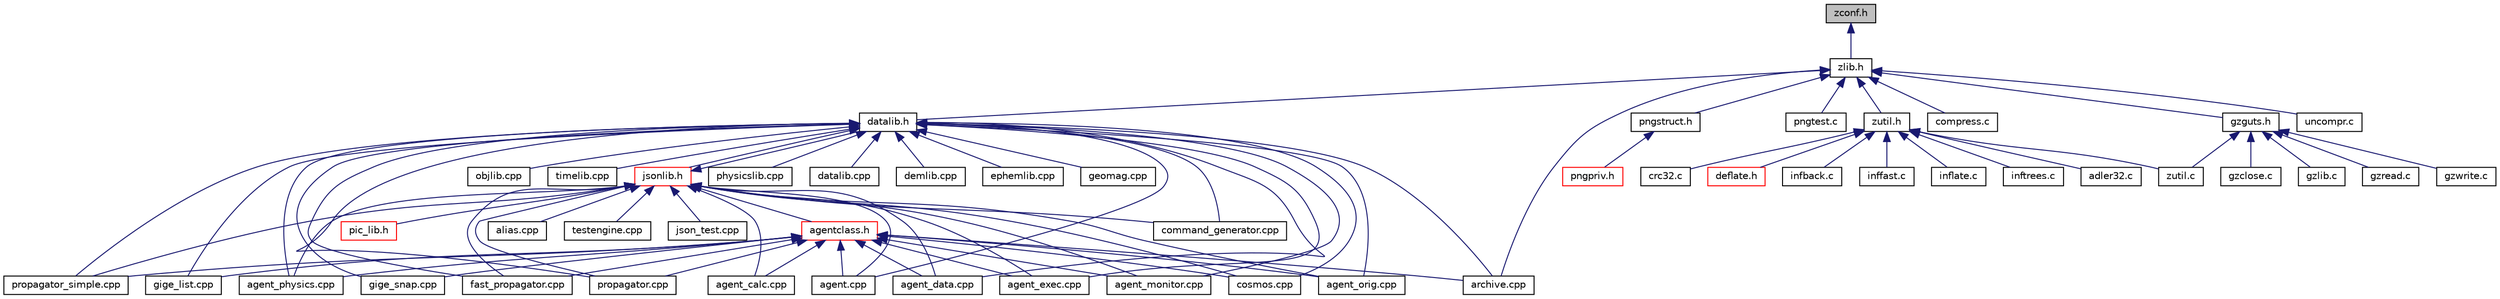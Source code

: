 digraph "zconf.h"
{
 // INTERACTIVE_SVG=YES
  edge [fontname="Helvetica",fontsize="10",labelfontname="Helvetica",labelfontsize="10"];
  node [fontname="Helvetica",fontsize="10",shape=record];
  Node3 [label="zconf.h",height=0.2,width=0.4,color="black", fillcolor="grey75", style="filled", fontcolor="black"];
  Node3 -> Node4 [dir="back",color="midnightblue",fontsize="10",style="solid",fontname="Helvetica"];
  Node4 [label="zlib.h",height=0.2,width=0.4,color="black", fillcolor="white", style="filled",URL="$zlib_8h.html"];
  Node4 -> Node5 [dir="back",color="midnightblue",fontsize="10",style="solid",fontname="Helvetica"];
  Node5 [label="datalib.h",height=0.2,width=0.4,color="black", fillcolor="white", style="filled",URL="$datalib_8h.html",tooltip="Data Management header file. "];
  Node5 -> Node6 [dir="back",color="midnightblue",fontsize="10",style="solid",fontname="Helvetica"];
  Node6 [label="propagator_simple.cpp",height=0.2,width=0.4,color="black", fillcolor="white", style="filled",URL="$propagator__simple_8cpp.html"];
  Node5 -> Node7 [dir="back",color="midnightblue",fontsize="10",style="solid",fontname="Helvetica"];
  Node7 [label="physicslib.cpp",height=0.2,width=0.4,color="black", fillcolor="white", style="filled",URL="$physicslib_8cpp.html"];
  Node5 -> Node8 [dir="back",color="midnightblue",fontsize="10",style="solid",fontname="Helvetica"];
  Node8 [label="datalib.cpp",height=0.2,width=0.4,color="black", fillcolor="white", style="filled",URL="$datalib_8cpp.html",tooltip="Data support functions. "];
  Node5 -> Node9 [dir="back",color="midnightblue",fontsize="10",style="solid",fontname="Helvetica"];
  Node9 [label="demlib.cpp",height=0.2,width=0.4,color="black", fillcolor="white", style="filled",URL="$demlib_8cpp.html"];
  Node5 -> Node10 [dir="back",color="midnightblue",fontsize="10",style="solid",fontname="Helvetica"];
  Node10 [label="ephemlib.cpp",height=0.2,width=0.4,color="black", fillcolor="white", style="filled",URL="$ephemlib_8cpp.html",tooltip="Ephemeris library source file. "];
  Node5 -> Node11 [dir="back",color="midnightblue",fontsize="10",style="solid",fontname="Helvetica"];
  Node11 [label="geomag.cpp",height=0.2,width=0.4,color="black", fillcolor="white", style="filled",URL="$geomag_8cpp.html"];
  Node5 -> Node12 [dir="back",color="midnightblue",fontsize="10",style="solid",fontname="Helvetica"];
  Node12 [label="jsonlib.h",height=0.2,width=0.4,color="red", fillcolor="white", style="filled",URL="$jsonlib_8h.html",tooltip="JSON Support definitions. "];
  Node12 -> Node13 [dir="back",color="midnightblue",fontsize="10",style="solid",fontname="Helvetica"];
  Node13 [label="agent_calc.cpp",height=0.2,width=0.4,color="black", fillcolor="white", style="filled",URL="$agent__calc_8cpp.html",tooltip="Demonstration calculator Agent. "];
  Node12 -> Node14 [dir="back",color="midnightblue",fontsize="10",style="solid",fontname="Helvetica"];
  Node14 [label="alias.cpp",height=0.2,width=0.4,color="black", fillcolor="white", style="filled",URL="$alias_8cpp.html",tooltip="Example to demonstrate use of cosmos namespace aliases Follow this tutorial for more information tuto..."];
  Node12 -> Node6 [dir="back",color="midnightblue",fontsize="10",style="solid",fontname="Helvetica"];
  Node12 -> Node15 [dir="back",color="midnightblue",fontsize="10",style="solid",fontname="Helvetica"];
  Node15 [label="testengine.cpp",height=0.2,width=0.4,color="black", fillcolor="white", style="filled",URL="$testengine_8cpp.html",tooltip="Command line simulator. "];
  Node12 -> Node16 [dir="back",color="midnightblue",fontsize="10",style="solid",fontname="Helvetica"];
  Node16 [label="json_test.cpp",height=0.2,width=0.4,color="black", fillcolor="white", style="filled",URL="$json__test_8cpp.html"];
  Node12 -> Node17 [dir="back",color="midnightblue",fontsize="10",style="solid",fontname="Helvetica"];
  Node17 [label="agentclass.h",height=0.2,width=0.4,color="red", fillcolor="white", style="filled",URL="$agentclass_8h.html",tooltip="Agent Server and Client header file. "];
  Node17 -> Node13 [dir="back",color="midnightblue",fontsize="10",style="solid",fontname="Helvetica"];
  Node17 -> Node6 [dir="back",color="midnightblue",fontsize="10",style="solid",fontname="Helvetica"];
  Node17 -> Node38 [dir="back",color="midnightblue",fontsize="10",style="solid",fontname="Helvetica"];
  Node38 [label="agent.cpp",height=0.2,width=0.4,color="black", fillcolor="white", style="filled",URL="$agent_8cpp.html",tooltip="Agent control program source. "];
  Node17 -> Node40 [dir="back",color="midnightblue",fontsize="10",style="solid",fontname="Helvetica"];
  Node40 [label="agent_data.cpp",height=0.2,width=0.4,color="black", fillcolor="white", style="filled",URL="$agent__data_8cpp.html"];
  Node17 -> Node36 [dir="back",color="midnightblue",fontsize="10",style="solid",fontname="Helvetica"];
  Node36 [label="agent_exec.cpp",height=0.2,width=0.4,color="black", fillcolor="white", style="filled",URL="$agent__exec_8cpp.html",tooltip="Executive Agent source file. "];
  Node17 -> Node37 [dir="back",color="midnightblue",fontsize="10",style="solid",fontname="Helvetica"];
  Node37 [label="agent_monitor.cpp",height=0.2,width=0.4,color="black", fillcolor="white", style="filled",URL="$agent__monitor_8cpp.html"];
  Node17 -> Node45 [dir="back",color="midnightblue",fontsize="10",style="solid",fontname="Helvetica"];
  Node45 [label="cosmos.cpp",height=0.2,width=0.4,color="black", fillcolor="white", style="filled",URL="$cosmos_8cpp.html"];
  Node17 -> Node53 [dir="back",color="midnightblue",fontsize="10",style="solid",fontname="Helvetica"];
  Node53 [label="agent_orig.cpp",height=0.2,width=0.4,color="black", fillcolor="white", style="filled",URL="$agent__orig_8cpp.html"];
  Node17 -> Node54 [dir="back",color="midnightblue",fontsize="10",style="solid",fontname="Helvetica"];
  Node54 [label="agent_physics.cpp",height=0.2,width=0.4,color="black", fillcolor="white", style="filled",URL="$agent__physics_8cpp.html"];
  Node17 -> Node57 [dir="back",color="midnightblue",fontsize="10",style="solid",fontname="Helvetica"];
  Node57 [label="archive.cpp",height=0.2,width=0.4,color="black", fillcolor="white", style="filled",URL="$archive_8cpp.html"];
  Node17 -> Node60 [dir="back",color="midnightblue",fontsize="10",style="solid",fontname="Helvetica"];
  Node60 [label="fast_propagator.cpp",height=0.2,width=0.4,color="black", fillcolor="white", style="filled",URL="$fast__propagator_8cpp.html"];
  Node17 -> Node62 [dir="back",color="midnightblue",fontsize="10",style="solid",fontname="Helvetica"];
  Node62 [label="gige_list.cpp",height=0.2,width=0.4,color="black", fillcolor="white", style="filled",URL="$gige__list_8cpp.html"];
  Node17 -> Node63 [dir="back",color="midnightblue",fontsize="10",style="solid",fontname="Helvetica"];
  Node63 [label="gige_snap.cpp",height=0.2,width=0.4,color="black", fillcolor="white", style="filled",URL="$gige__snap_8cpp.html"];
  Node17 -> Node66 [dir="back",color="midnightblue",fontsize="10",style="solid",fontname="Helvetica"];
  Node66 [label="propagator.cpp",height=0.2,width=0.4,color="black", fillcolor="white", style="filled",URL="$propagator_8cpp.html"];
  Node12 -> Node69 [dir="back",color="midnightblue",fontsize="10",style="solid",fontname="Helvetica"];
  Node69 [label="pic_lib.h",height=0.2,width=0.4,color="red", fillcolor="white", style="filled",URL="$pic__lib_8h.html",tooltip="pic include file. "];
  Node12 -> Node5 [dir="back",color="midnightblue",fontsize="10",style="solid",fontname="Helvetica"];
  Node12 -> Node38 [dir="back",color="midnightblue",fontsize="10",style="solid",fontname="Helvetica"];
  Node12 -> Node40 [dir="back",color="midnightblue",fontsize="10",style="solid",fontname="Helvetica"];
  Node12 -> Node36 [dir="back",color="midnightblue",fontsize="10",style="solid",fontname="Helvetica"];
  Node12 -> Node37 [dir="back",color="midnightblue",fontsize="10",style="solid",fontname="Helvetica"];
  Node12 -> Node45 [dir="back",color="midnightblue",fontsize="10",style="solid",fontname="Helvetica"];
  Node12 -> Node53 [dir="back",color="midnightblue",fontsize="10",style="solid",fontname="Helvetica"];
  Node12 -> Node54 [dir="back",color="midnightblue",fontsize="10",style="solid",fontname="Helvetica"];
  Node12 -> Node31 [dir="back",color="midnightblue",fontsize="10",style="solid",fontname="Helvetica"];
  Node31 [label="command_generator.cpp",height=0.2,width=0.4,color="black", fillcolor="white", style="filled",URL="$command__generator_8cpp.html"];
  Node12 -> Node60 [dir="back",color="midnightblue",fontsize="10",style="solid",fontname="Helvetica"];
  Node12 -> Node66 [dir="back",color="midnightblue",fontsize="10",style="solid",fontname="Helvetica"];
  Node5 -> Node75 [dir="back",color="midnightblue",fontsize="10",style="solid",fontname="Helvetica"];
  Node75 [label="objlib.cpp",height=0.2,width=0.4,color="black", fillcolor="white", style="filled",URL="$objlib_8cpp.html"];
  Node5 -> Node76 [dir="back",color="midnightblue",fontsize="10",style="solid",fontname="Helvetica"];
  Node76 [label="timelib.cpp",height=0.2,width=0.4,color="black", fillcolor="white", style="filled",URL="$timelib_8cpp.html",tooltip="Time handling library source file. "];
  Node5 -> Node38 [dir="back",color="midnightblue",fontsize="10",style="solid",fontname="Helvetica"];
  Node5 -> Node40 [dir="back",color="midnightblue",fontsize="10",style="solid",fontname="Helvetica"];
  Node5 -> Node36 [dir="back",color="midnightblue",fontsize="10",style="solid",fontname="Helvetica"];
  Node5 -> Node37 [dir="back",color="midnightblue",fontsize="10",style="solid",fontname="Helvetica"];
  Node5 -> Node45 [dir="back",color="midnightblue",fontsize="10",style="solid",fontname="Helvetica"];
  Node5 -> Node53 [dir="back",color="midnightblue",fontsize="10",style="solid",fontname="Helvetica"];
  Node5 -> Node54 [dir="back",color="midnightblue",fontsize="10",style="solid",fontname="Helvetica"];
  Node5 -> Node57 [dir="back",color="midnightblue",fontsize="10",style="solid",fontname="Helvetica"];
  Node5 -> Node31 [dir="back",color="midnightblue",fontsize="10",style="solid",fontname="Helvetica"];
  Node5 -> Node60 [dir="back",color="midnightblue",fontsize="10",style="solid",fontname="Helvetica"];
  Node5 -> Node62 [dir="back",color="midnightblue",fontsize="10",style="solid",fontname="Helvetica"];
  Node5 -> Node63 [dir="back",color="midnightblue",fontsize="10",style="solid",fontname="Helvetica"];
  Node5 -> Node66 [dir="back",color="midnightblue",fontsize="10",style="solid",fontname="Helvetica"];
  Node4 -> Node77 [dir="back",color="midnightblue",fontsize="10",style="solid",fontname="Helvetica"];
  Node77 [label="pngstruct.h",height=0.2,width=0.4,color="black", fillcolor="white", style="filled",URL="$pngstruct_8h.html"];
  Node77 -> Node78 [dir="back",color="midnightblue",fontsize="10",style="solid",fontname="Helvetica"];
  Node78 [label="pngpriv.h",height=0.2,width=0.4,color="red", fillcolor="white", style="filled",URL="$pngpriv_8h.html"];
  Node4 -> Node94 [dir="back",color="midnightblue",fontsize="10",style="solid",fontname="Helvetica"];
  Node94 [label="pngtest.c",height=0.2,width=0.4,color="black", fillcolor="white", style="filled",URL="$pngtest_8c.html"];
  Node4 -> Node95 [dir="back",color="midnightblue",fontsize="10",style="solid",fontname="Helvetica"];
  Node95 [label="zutil.h",height=0.2,width=0.4,color="black", fillcolor="white", style="filled",URL="$zutil_8h.html"];
  Node95 -> Node96 [dir="back",color="midnightblue",fontsize="10",style="solid",fontname="Helvetica"];
  Node96 [label="adler32.c",height=0.2,width=0.4,color="black", fillcolor="white", style="filled",URL="$adler32_8c.html"];
  Node95 -> Node97 [dir="back",color="midnightblue",fontsize="10",style="solid",fontname="Helvetica"];
  Node97 [label="crc32.c",height=0.2,width=0.4,color="black", fillcolor="white", style="filled",URL="$crc32_8c.html"];
  Node95 -> Node98 [dir="back",color="midnightblue",fontsize="10",style="solid",fontname="Helvetica"];
  Node98 [label="deflate.h",height=0.2,width=0.4,color="red", fillcolor="white", style="filled",URL="$deflate_8h.html"];
  Node95 -> Node101 [dir="back",color="midnightblue",fontsize="10",style="solid",fontname="Helvetica"];
  Node101 [label="infback.c",height=0.2,width=0.4,color="black", fillcolor="white", style="filled",URL="$infback_8c.html"];
  Node95 -> Node102 [dir="back",color="midnightblue",fontsize="10",style="solid",fontname="Helvetica"];
  Node102 [label="inffast.c",height=0.2,width=0.4,color="black", fillcolor="white", style="filled",URL="$inffast_8c.html"];
  Node95 -> Node103 [dir="back",color="midnightblue",fontsize="10",style="solid",fontname="Helvetica"];
  Node103 [label="inflate.c",height=0.2,width=0.4,color="black", fillcolor="white", style="filled",URL="$inflate_8c.html"];
  Node95 -> Node104 [dir="back",color="midnightblue",fontsize="10",style="solid",fontname="Helvetica"];
  Node104 [label="inftrees.c",height=0.2,width=0.4,color="black", fillcolor="white", style="filled",URL="$inftrees_8c.html"];
  Node95 -> Node105 [dir="back",color="midnightblue",fontsize="10",style="solid",fontname="Helvetica"];
  Node105 [label="zutil.c",height=0.2,width=0.4,color="black", fillcolor="white", style="filled",URL="$zutil_8c.html"];
  Node4 -> Node106 [dir="back",color="midnightblue",fontsize="10",style="solid",fontname="Helvetica"];
  Node106 [label="compress.c",height=0.2,width=0.4,color="black", fillcolor="white", style="filled",URL="$compress_8c.html"];
  Node4 -> Node107 [dir="back",color="midnightblue",fontsize="10",style="solid",fontname="Helvetica"];
  Node107 [label="gzguts.h",height=0.2,width=0.4,color="black", fillcolor="white", style="filled",URL="$gzguts_8h.html"];
  Node107 -> Node108 [dir="back",color="midnightblue",fontsize="10",style="solid",fontname="Helvetica"];
  Node108 [label="gzclose.c",height=0.2,width=0.4,color="black", fillcolor="white", style="filled",URL="$gzclose_8c.html"];
  Node107 -> Node109 [dir="back",color="midnightblue",fontsize="10",style="solid",fontname="Helvetica"];
  Node109 [label="gzlib.c",height=0.2,width=0.4,color="black", fillcolor="white", style="filled",URL="$gzlib_8c.html"];
  Node107 -> Node110 [dir="back",color="midnightblue",fontsize="10",style="solid",fontname="Helvetica"];
  Node110 [label="gzread.c",height=0.2,width=0.4,color="black", fillcolor="white", style="filled",URL="$gzread_8c.html"];
  Node107 -> Node111 [dir="back",color="midnightblue",fontsize="10",style="solid",fontname="Helvetica"];
  Node111 [label="gzwrite.c",height=0.2,width=0.4,color="black", fillcolor="white", style="filled",URL="$gzwrite_8c.html"];
  Node107 -> Node105 [dir="back",color="midnightblue",fontsize="10",style="solid",fontname="Helvetica"];
  Node4 -> Node112 [dir="back",color="midnightblue",fontsize="10",style="solid",fontname="Helvetica"];
  Node112 [label="uncompr.c",height=0.2,width=0.4,color="black", fillcolor="white", style="filled",URL="$uncompr_8c.html"];
  Node4 -> Node57 [dir="back",color="midnightblue",fontsize="10",style="solid",fontname="Helvetica"];
}
